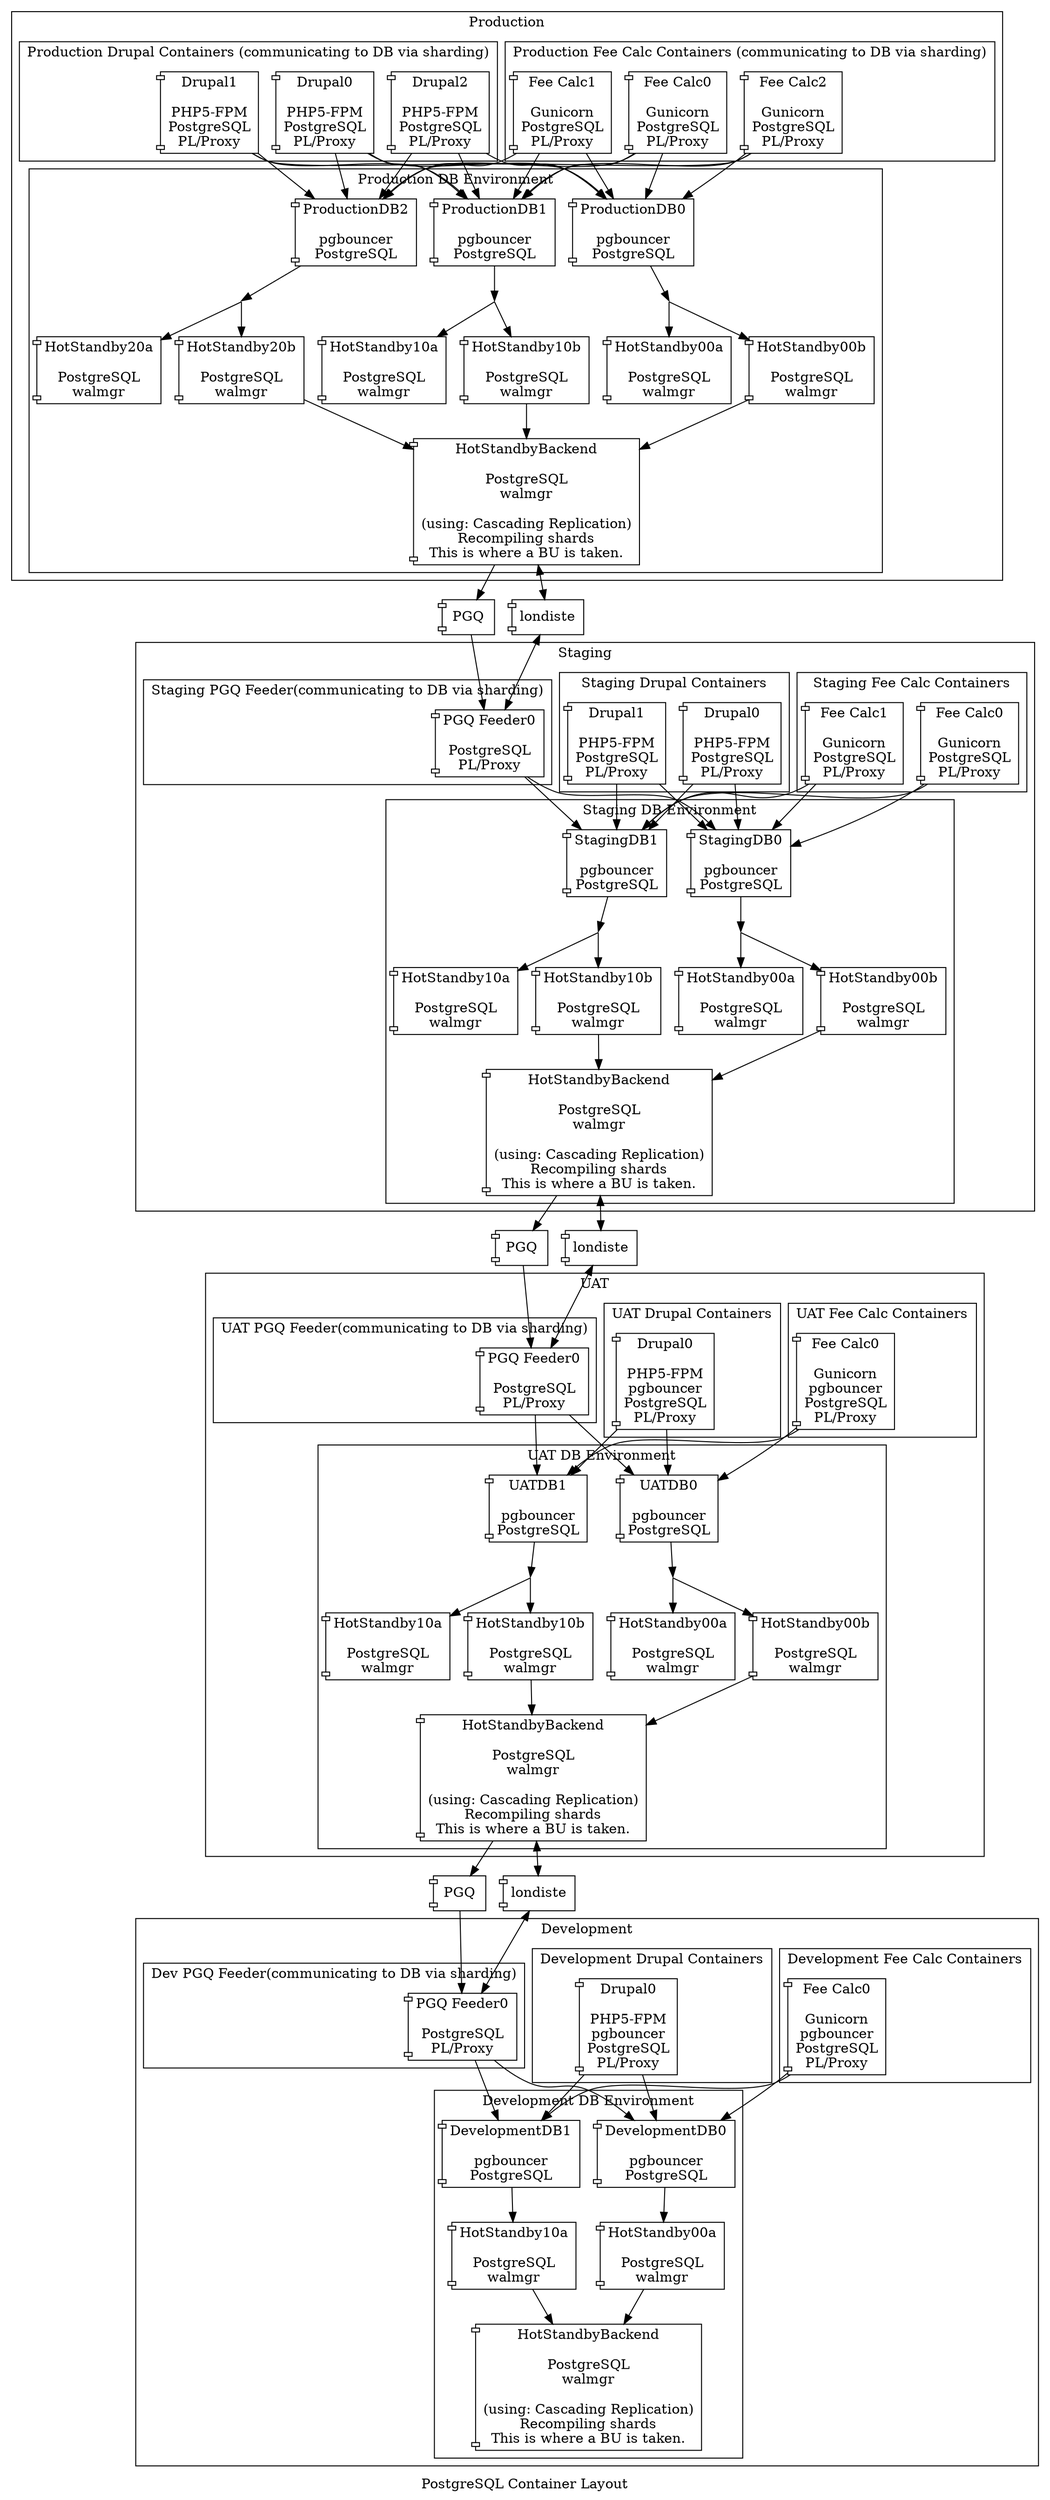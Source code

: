 digraph d {
    // Sell as stay latest stay greatest (supported on LB infrastructure), not supported and you
    // will be put on a single outdated DB, no patching and be .... in the ....;
    // And if you hold records, the blame is on you if they are lost. (No backups!!!)
    label="PostgreSQL Container Layout";

    prodstagpgq [shape=component, label="PGQ"];
    staguatpgq [shape=component, label="PGQ"];
    uatdevpgq [shape=component, label="PGQ"];
    prodstaglondiste [shape=component, label="londiste"];
    staguatlondiste [shape=component, label="londiste"];
    uatdevlondiste [shape=component, label="londiste"];

    subgraph cluster_prod {
        label="Production";
        subgraph cluster_prodappcluster0 {
            label="Production Fee Calc Containers (communicating to DB via sharding)";
            node [shape=component];
            prodappserver00 [label="Fee Calc0\n\nGunicorn\nPostgreSQL\nPL/Proxy"];
            prodappserver01 [label="Fee Calc1\n\nGunicorn\nPostgreSQL\nPL/Proxy"];
            prodappserver02 [label="Fee Calc2\n\nGunicorn\nPostgreSQL\nPL/Proxy"];
        }
        subgraph cluster_prodappcluster1 {
            label="Production Drupal Containers (communicating to DB via sharding)";
            node [shape=component];
            prodappserver10 [label="Drupal0\n\nPHP5-FPM\nPostgreSQL\nPL/Proxy"];
            prodappserver11 [label="Drupal1\n\nPHP5-FPM\nPostgreSQL\nPL/Proxy"];
            prodappserver12 [label="Drupal2\n\nPHP5-FPM\nPostgreSQL\nPL/Proxy"];
        }
        subgraph cluster_prodpgcluster0 {
            label="Production DB Environment";
            node [shape=component];
            prodmaster0 [label="ProductionDB0\n\npgbouncer\nPostgreSQL"];
            prodmaster1 [label="ProductionDB1\n\npgbouncer\nPostgreSQL"];
            prodmaster2 [label="ProductionDB2\n\npgbouncer\nPostgreSQL"];
            prodrepstreaming00 [style="invisible",width=0,height=0,fixedsize=true];
            prodrepstreaming10 [style="invisible",width=0,height=0,fixedsize=true];
            prodrepstreaming20 [style="invisible",width=0,height=0,fixedsize=true];
            prodhot00a [label="HotStandby00a\n\nPostgreSQL\nwalmgr"];
            prodhot10a [label="HotStandby10a\n\nPostgreSQL\nwalmgr"];
            prodhot20a [label="HotStandby20a\n\nPostgreSQL\nwalmgr"];
            prodhot00b [label="HotStandby00b\n\nPostgreSQL\nwalmgr"];
            prodhot10b [label="HotStandby10b\n\nPostgreSQL\nwalmgr"];
            prodhot20b [label="HotStandby20b\n\nPostgreSQL\nwalmgr"];
            prodhotbackend [label="HotStandbyBackend\n\nPostgreSQL\nwalmgr\n\n(using: Cascading Replication)\nRecompiling shards\nThis is where a BU is taken."];

            prodmaster0 -> prodrepstreaming00;
            prodmaster1 -> prodrepstreaming10;
            prodmaster2 -> prodrepstreaming20;
            prodrepstreaming00 -> prodhot00a;
            prodrepstreaming10 -> prodhot10a;
            prodrepstreaming20 -> prodhot20a;
            prodrepstreaming00 -> prodhot00b -> prodhotbackend;
            prodrepstreaming10 -> prodhot10b -> prodhotbackend;
            prodrepstreaming20 -> prodhot20b -> prodhotbackend;

        }

        prodappserver00 -> prodmaster0;
        prodappserver00 -> prodmaster1;
        prodappserver00 -> prodmaster2;
        prodappserver01 -> prodmaster0;
        prodappserver01 -> prodmaster1;
        prodappserver01 -> prodmaster2;
        prodappserver02 -> prodmaster0;
        prodappserver02 -> prodmaster1;
        prodappserver02 -> prodmaster2;

        prodappserver10 -> prodmaster0;
        prodappserver10 -> prodmaster1;
        prodappserver10 -> prodmaster2;
        prodappserver11 -> prodmaster0;
        prodappserver11 -> prodmaster1;
        prodappserver11 -> prodmaster2;
        prodappserver12 -> prodmaster0;
        prodappserver12 -> prodmaster1;
        prodappserver12 -> prodmaster2;

    }

    subgraph cluster_staging {
        label="Staging";
        subgraph cluster_stagappcluster0 {
            label="Staging Fee Calc Containers";
            node [shape=component];
            stagappserver00 [label="Fee Calc0\n\nGunicorn\nPostgreSQL\nPL/Proxy"];
            stagappserver01 [label="Fee Calc1\n\nGunicorn\nPostgreSQL\nPL/Proxy"];
        }
        subgraph cluster_stagappcluster1 {
            label="Staging Drupal Containers";
            node [shape=component];
            stagappserver10 [label="Drupal0\n\nPHP5-FPM\nPostgreSQL\nPL/Proxy"];
            stagappserver11 [label="Drupal1\n\nPHP5-FPM\nPostgreSQL\nPL/Proxy"];
        }
        subgraph cluster_stagfeeder0 {
            label="Staging PGQ Feeder(communicating to DB via sharding)";
            node [shape=component];
            stagfeeder00 [label="PGQ Feeder0\n\nPostgreSQL\nPL/Proxy"];
        }
        subgraph cluster_stagpgcluster0 {
            label="Staging DB Environment";
            node [shape=component];
            stagmaster0 [label="StagingDB0\n\npgbouncer\nPostgreSQL"];
            stagmaster1 [label="StagingDB1\n\npgbouncer\nPostgreSQL"];
            stagrepstreaming00 [style="invisible",width=0,height=0,fixedsize=true];
            stagrepstreaming10 [style="invisible",width=0,height=0,fixedsize=true];
            staghot00a [label="HotStandby00a\n\nPostgreSQL\nwalmgr"];
            staghot10a [label="HotStandby10a\n\nPostgreSQL\nwalmgr"];
            staghot00b [label="HotStandby00b\n\nPostgreSQL\nwalmgr"];
            staghot10b [label="HotStandby10b\n\nPostgreSQL\nwalmgr"];
            staghotbackend [label="HotStandbyBackend\n\nPostgreSQL\nwalmgr\n\n(using: Cascading Replication)\nRecompiling shards\nThis is where a BU is taken."];

            stagmaster0 -> stagrepstreaming00;
            stagmaster1 -> stagrepstreaming10;
            stagrepstreaming00 -> staghot00a;
            stagrepstreaming10 -> staghot10a;
            stagrepstreaming00 -> staghot00b -> staghotbackend;
            stagrepstreaming10 -> staghot10b -> staghotbackend;

        }

        stagfeeder00 -> stagmaster0;
        stagfeeder00 -> stagmaster1;

        stagappserver00 -> stagmaster0;
        stagappserver00 -> stagmaster1;
        stagappserver01 -> stagmaster0;
        stagappserver01 -> stagmaster1;

        stagappserver10 -> stagmaster0;
        stagappserver10 -> stagmaster1;
        stagappserver11 -> stagmaster0;
        stagappserver11 -> stagmaster1;

    }

    subgraph cluster_uat {
        label="UAT";
        subgraph cluster_uatappcluster0 {
            label="UAT Fee Calc Containers";
            node [shape=component];
            uatappserver00 [label="Fee Calc0\n\nGunicorn\npgbouncer\nPostgreSQL\nPL/Proxy"];
        }
        subgraph cluster_uatappcluster1 {
            label="UAT Drupal Containers";
            node [shape=component];
            uatappserver10 [label="Drupal0\n\nPHP5-FPM\npgbouncer\nPostgreSQL\nPL/Proxy"];
        }
        subgraph cluster_uatfeeder0 {
            label="UAT PGQ Feeder(communicating to DB via sharding)";
            node [shape=component];
            uatfeeder00 [label="PGQ Feeder0\n\nPostgreSQL\nPL/Proxy"];
        }
        subgraph cluster_uatpgcluster0 {
            label="UAT DB Environment";
            node [shape=component];
            uatmaster0 [label="UATDB0\n\npgbouncer\nPostgreSQL"];
            uatmaster1 [label="UATDB1\n\npgbouncer\nPostgreSQL"];
            uatrepstreaming00 [style="invisible",width=0,height=0,fixedsize=true];
            uatrepstreaming10 [style="invisible",width=0,height=0,fixedsize=true];
            uathot00a [label="HotStandby00a\n\nPostgreSQL\nwalmgr"];
            uathot10a [label="HotStandby10a\n\nPostgreSQL\nwalmgr"];
            uathot00b [label="HotStandby00b\n\nPostgreSQL\nwalmgr"];
            uathot10b [label="HotStandby10b\n\nPostgreSQL\nwalmgr"];
            uathotbackend [label="HotStandbyBackend\n\nPostgreSQL\nwalmgr\n\n(using: Cascading Replication)\nRecompiling shards\nThis is where a BU is taken."];

            uatmaster0 -> uatrepstreaming00;
            uatmaster1 -> uatrepstreaming10;
            uatrepstreaming00 -> uathot00a;
            uatrepstreaming10 -> uathot10a;
            uatrepstreaming00 -> uathot00b -> uathotbackend;
            uatrepstreaming10 -> uathot10b -> uathotbackend;

        }

        uatfeeder00 -> uatmaster0;
        uatfeeder00 -> uatmaster1;

        uatappserver00 -> uatmaster0;
        uatappserver00 -> uatmaster1;

        uatappserver10 -> uatmaster0;
        uatappserver10 -> uatmaster1;

    }

    subgraph cluster_dev {
        label="Development";
        subgraph cluster_devappcluster0 {
            label="Development Fee Calc Containers";
            node [shape=component];
            devappserver00 [label="Fee Calc0\n\nGunicorn\npgbouncer\nPostgreSQL\nPL/Proxy"];
        }
        subgraph cluster_devappcluster1 {
            label="Development Drupal Containers";
            node [shape=component];
            devappserver10 [label="Drupal0\n\nPHP5-FPM\npgbouncer\nPostgreSQL\nPL/Proxy"];
        }
        subgraph cluster_devfeeder0 {
            label="Dev PGQ Feeder(communicating to DB via sharding)";
            node [shape=component];
            devfeeder00 [label="PGQ Feeder0\n\nPostgreSQL\nPL/Proxy"];
        }
        subgraph cluster_devpgcluster0 {
            label="Development DB Environment";
            node [shape=component];
            devmaster0 [label="DevelopmentDB0\n\npgbouncer\nPostgreSQL"];
            devmaster1 [label="DevelopmentDB1\n\npgbouncer\nPostgreSQL"];
            devhot00a [label="HotStandby00a\n\nPostgreSQL\nwalmgr"];
            devhot10a [label="HotStandby10a\n\nPostgreSQL\nwalmgr"];
            devhotbackend [label="HotStandbyBackend\n\nPostgreSQL\nwalmgr\n\n(using: Cascading Replication)\nRecompiling shards\nThis is where a BU is taken."];

            devmaster0 -> devhot00a -> devhotbackend;
            devmaster1 -> devhot10a -> devhotbackend;

        }

        devfeeder00 -> devmaster0;
        devfeeder00 -> devmaster1;

        devappserver00 -> devmaster0;
        devappserver00 -> devmaster1;

        devappserver10 -> devmaster0;
        devappserver10 -> devmaster1;

    }

    prodhotbackend -> prodstagpgq -> stagfeeder00;
    staghotbackend -> staguatpgq -> uatfeeder00;
    uathotbackend -> uatdevpgq -> devfeeder00;

    prodhotbackend -> prodstaglondiste -> stagfeeder00 [dir="both"];
    staghotbackend -> staguatlondiste -> uatfeeder00 [dir="both"];
    uathotbackend -> uatdevlondiste -> devfeeder00 [dir="both"];

}
